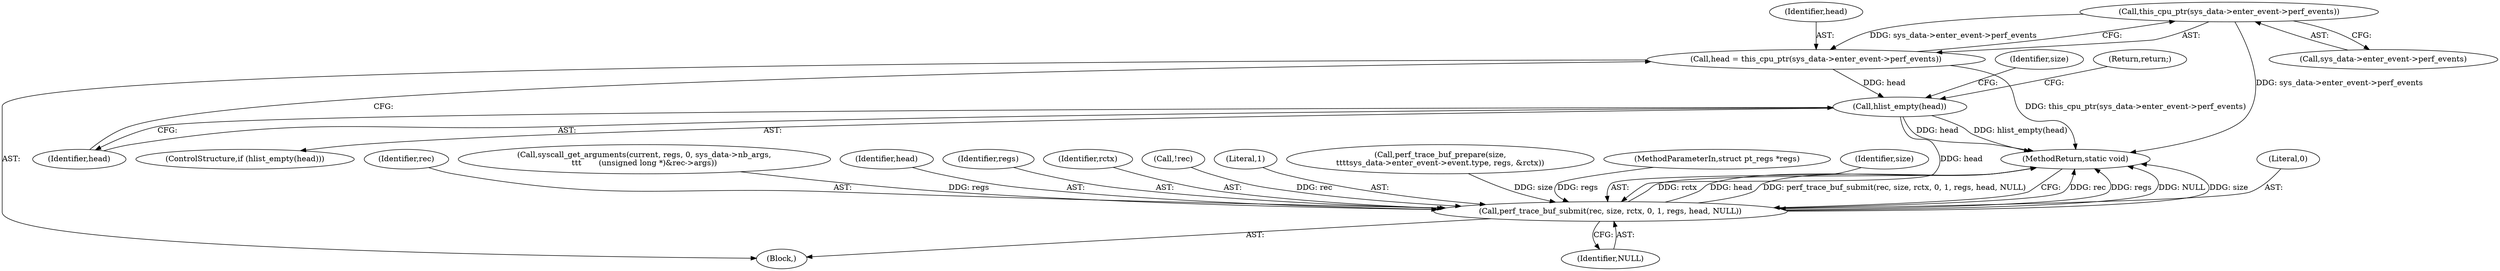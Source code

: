 digraph "0_linux_086ba77a6db00ed858ff07451bedee197df868c9_1@pointer" {
"1000142" [label="(Call,this_cpu_ptr(sys_data->enter_event->perf_events))"];
"1000140" [label="(Call,head = this_cpu_ptr(sys_data->enter_event->perf_events))"];
"1000149" [label="(Call,hlist_empty(head))"];
"1000215" [label="(Call,perf_trace_buf_submit(rec, size, rctx, 0, 1, regs, head, NULL))"];
"1000105" [label="(Block,)"];
"1000219" [label="(Literal,0)"];
"1000143" [label="(Call,sys_data->enter_event->perf_events)"];
"1000216" [label="(Identifier,rec)"];
"1000202" [label="(Call,syscall_get_arguments(current, regs, 0, sys_data->nb_args,\n\t\t\t       (unsigned long *)&rec->args))"];
"1000150" [label="(Identifier,head)"];
"1000222" [label="(Identifier,head)"];
"1000221" [label="(Identifier,regs)"];
"1000224" [label="(MethodReturn,static void)"];
"1000142" [label="(Call,this_cpu_ptr(sys_data->enter_event->perf_events))"];
"1000153" [label="(Identifier,size)"];
"1000218" [label="(Identifier,rctx)"];
"1000141" [label="(Identifier,head)"];
"1000194" [label="(Call,!rec)"];
"1000215" [label="(Call,perf_trace_buf_submit(rec, size, rctx, 0, 1, regs, head, NULL))"];
"1000148" [label="(ControlStructure,if (hlist_empty(head)))"];
"1000220" [label="(Literal,1)"];
"1000181" [label="(Call,perf_trace_buf_prepare(size,\n\t\t\t\tsys_data->enter_event->event.type, regs, &rctx))"];
"1000223" [label="(Identifier,NULL)"];
"1000140" [label="(Call,head = this_cpu_ptr(sys_data->enter_event->perf_events))"];
"1000103" [label="(MethodParameterIn,struct pt_regs *regs)"];
"1000149" [label="(Call,hlist_empty(head))"];
"1000151" [label="(Return,return;)"];
"1000217" [label="(Identifier,size)"];
"1000142" -> "1000140"  [label="AST: "];
"1000142" -> "1000143"  [label="CFG: "];
"1000143" -> "1000142"  [label="AST: "];
"1000140" -> "1000142"  [label="CFG: "];
"1000142" -> "1000224"  [label="DDG: sys_data->enter_event->perf_events"];
"1000142" -> "1000140"  [label="DDG: sys_data->enter_event->perf_events"];
"1000140" -> "1000105"  [label="AST: "];
"1000141" -> "1000140"  [label="AST: "];
"1000150" -> "1000140"  [label="CFG: "];
"1000140" -> "1000224"  [label="DDG: this_cpu_ptr(sys_data->enter_event->perf_events)"];
"1000140" -> "1000149"  [label="DDG: head"];
"1000149" -> "1000148"  [label="AST: "];
"1000149" -> "1000150"  [label="CFG: "];
"1000150" -> "1000149"  [label="AST: "];
"1000151" -> "1000149"  [label="CFG: "];
"1000153" -> "1000149"  [label="CFG: "];
"1000149" -> "1000224"  [label="DDG: hlist_empty(head)"];
"1000149" -> "1000224"  [label="DDG: head"];
"1000149" -> "1000215"  [label="DDG: head"];
"1000215" -> "1000105"  [label="AST: "];
"1000215" -> "1000223"  [label="CFG: "];
"1000216" -> "1000215"  [label="AST: "];
"1000217" -> "1000215"  [label="AST: "];
"1000218" -> "1000215"  [label="AST: "];
"1000219" -> "1000215"  [label="AST: "];
"1000220" -> "1000215"  [label="AST: "];
"1000221" -> "1000215"  [label="AST: "];
"1000222" -> "1000215"  [label="AST: "];
"1000223" -> "1000215"  [label="AST: "];
"1000224" -> "1000215"  [label="CFG: "];
"1000215" -> "1000224"  [label="DDG: rec"];
"1000215" -> "1000224"  [label="DDG: regs"];
"1000215" -> "1000224"  [label="DDG: NULL"];
"1000215" -> "1000224"  [label="DDG: size"];
"1000215" -> "1000224"  [label="DDG: rctx"];
"1000215" -> "1000224"  [label="DDG: head"];
"1000215" -> "1000224"  [label="DDG: perf_trace_buf_submit(rec, size, rctx, 0, 1, regs, head, NULL)"];
"1000194" -> "1000215"  [label="DDG: rec"];
"1000181" -> "1000215"  [label="DDG: size"];
"1000202" -> "1000215"  [label="DDG: regs"];
"1000103" -> "1000215"  [label="DDG: regs"];
}
